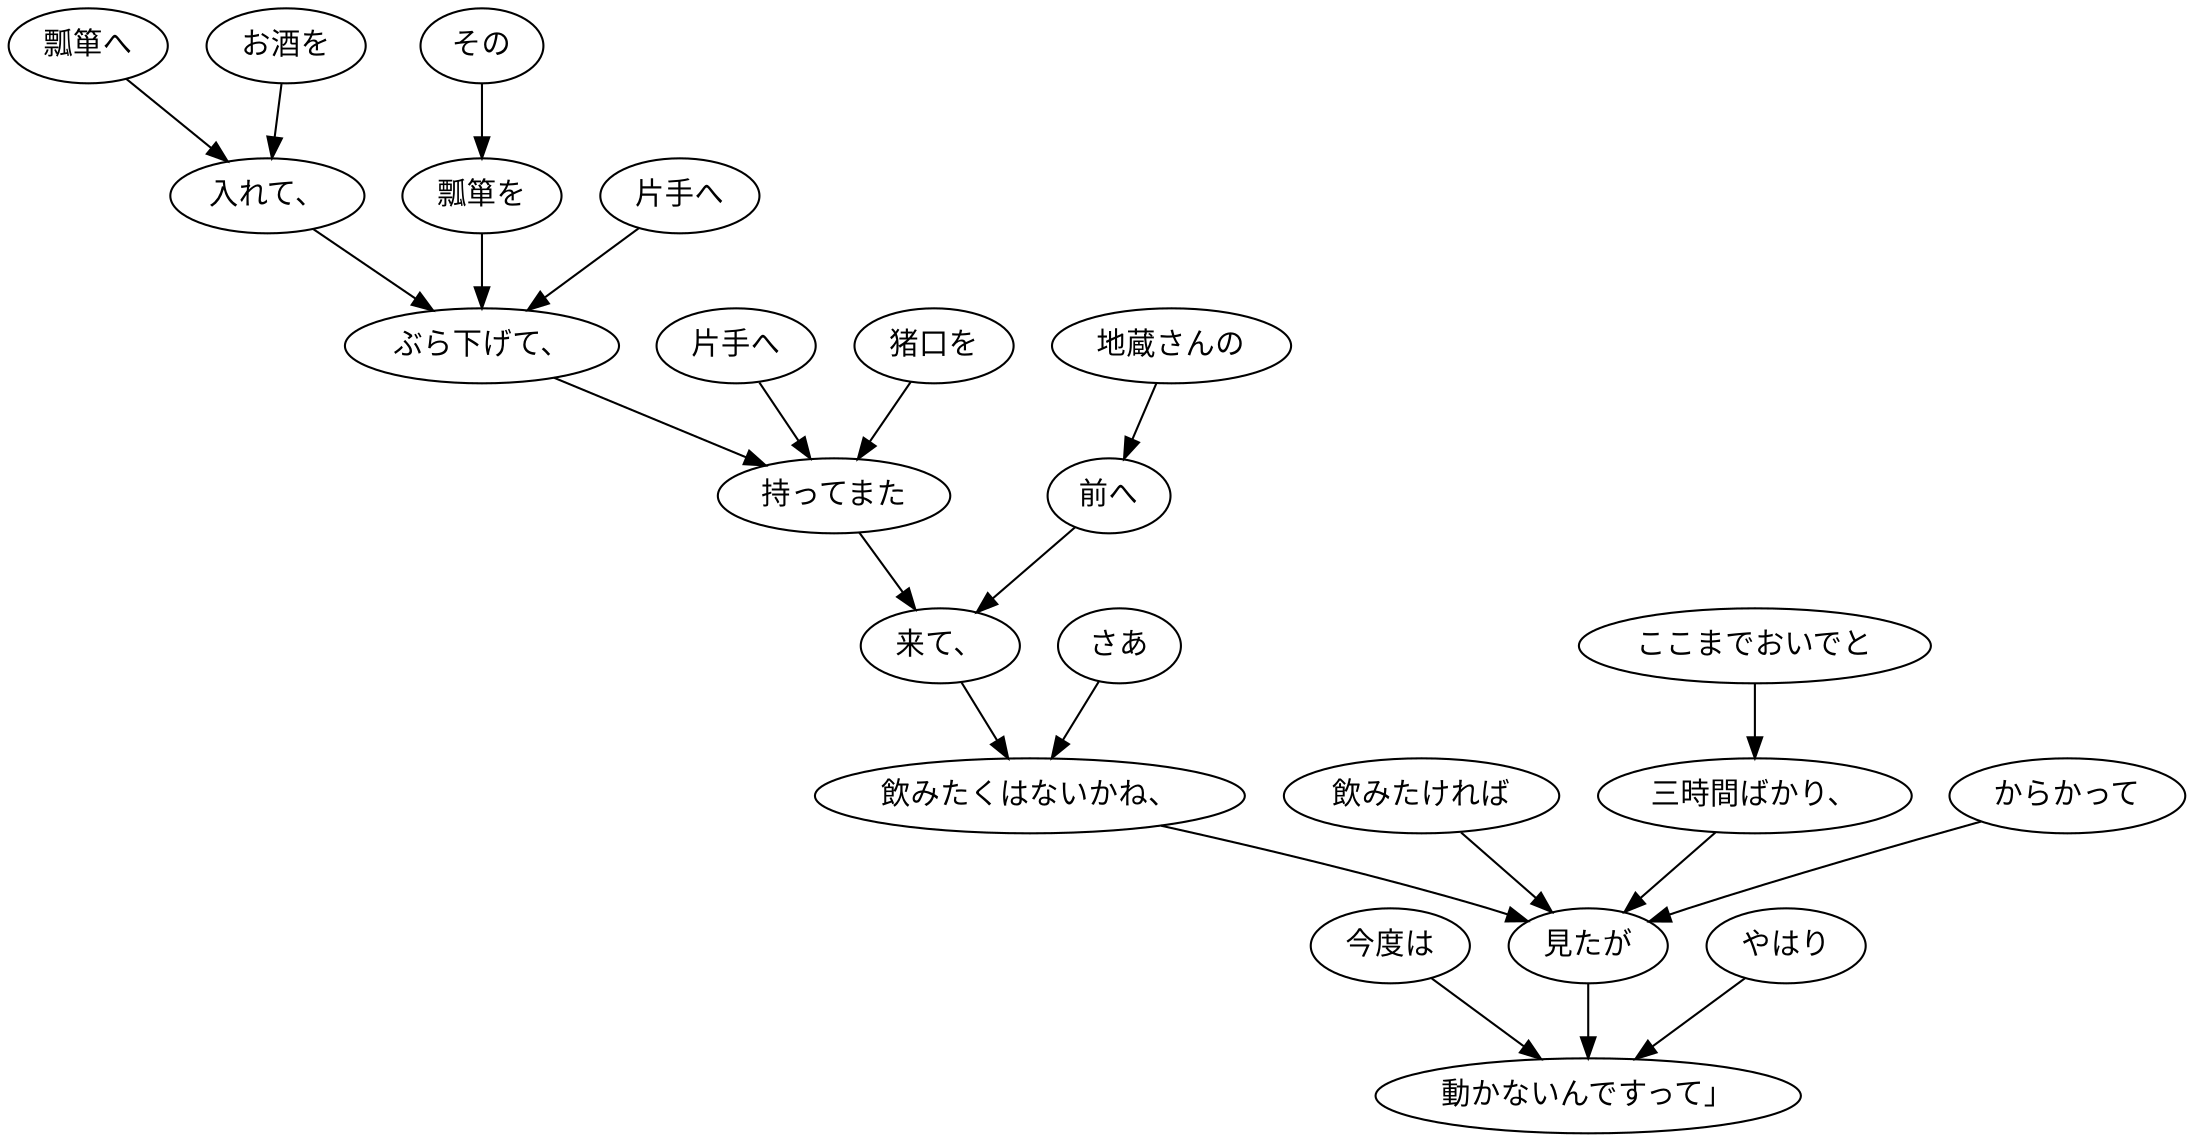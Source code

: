 digraph graph6846 {
	node0 [label="今度は"];
	node1 [label="瓢箪へ"];
	node2 [label="お酒を"];
	node3 [label="入れて、"];
	node4 [label="その"];
	node5 [label="瓢箪を"];
	node6 [label="片手へ"];
	node7 [label="ぶら下げて、"];
	node8 [label="片手へ"];
	node9 [label="猪口を"];
	node10 [label="持ってまた"];
	node11 [label="地蔵さんの"];
	node12 [label="前へ"];
	node13 [label="来て、"];
	node14 [label="さあ"];
	node15 [label="飲みたくはないかね、"];
	node16 [label="飲みたければ"];
	node17 [label="ここまでおいでと"];
	node18 [label="三時間ばかり、"];
	node19 [label="からかって"];
	node20 [label="見たが"];
	node21 [label="やはり"];
	node22 [label="動かないんですって」"];
	node0 -> node22;
	node1 -> node3;
	node2 -> node3;
	node3 -> node7;
	node4 -> node5;
	node5 -> node7;
	node6 -> node7;
	node7 -> node10;
	node8 -> node10;
	node9 -> node10;
	node10 -> node13;
	node11 -> node12;
	node12 -> node13;
	node13 -> node15;
	node14 -> node15;
	node15 -> node20;
	node16 -> node20;
	node17 -> node18;
	node18 -> node20;
	node19 -> node20;
	node20 -> node22;
	node21 -> node22;
}
